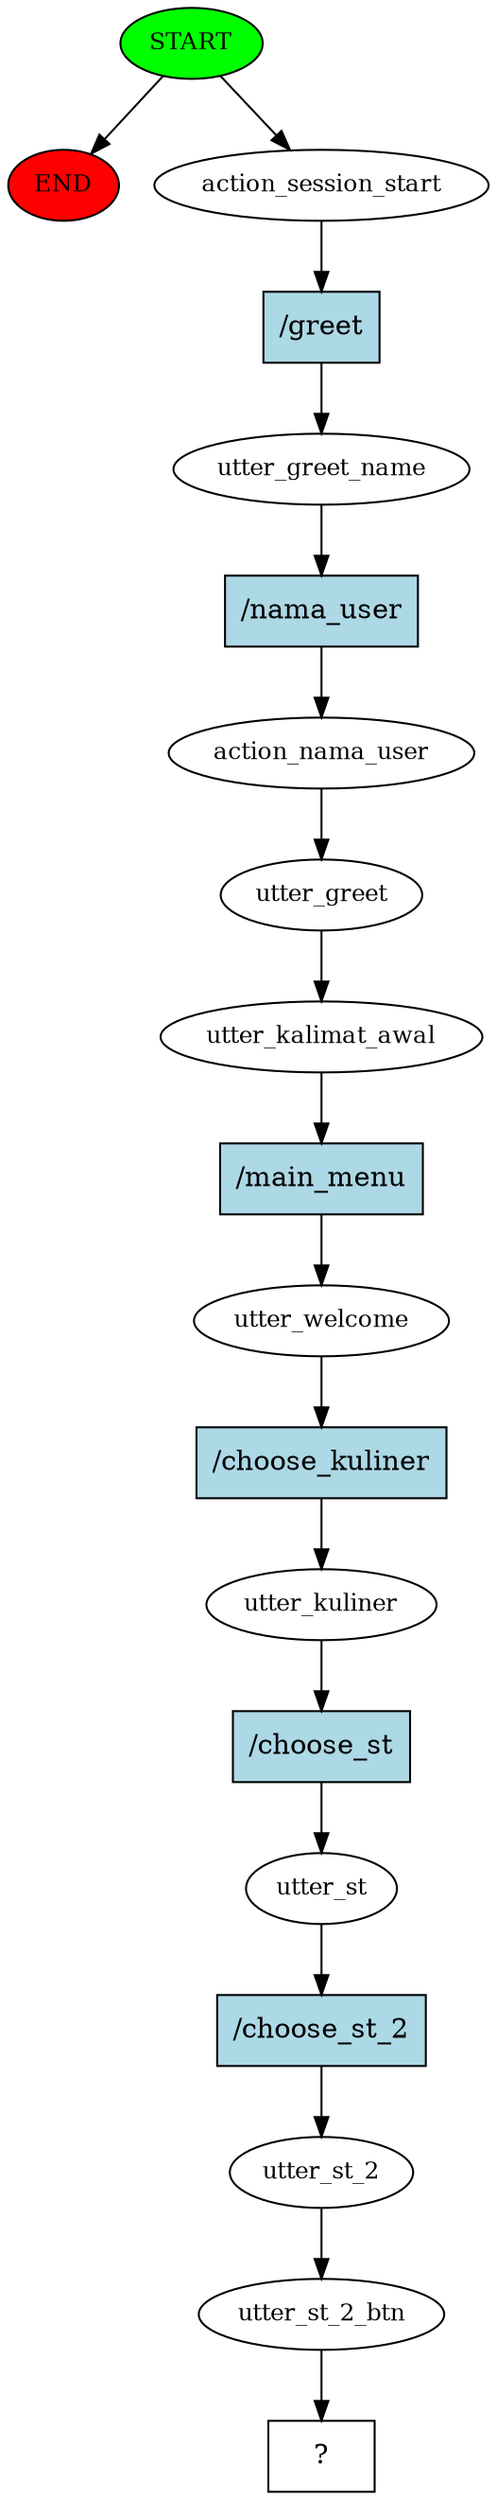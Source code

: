 digraph  {
0 [class="start active", fillcolor=green, fontsize=12, label=START, style=filled];
"-1" [class=end, fillcolor=red, fontsize=12, label=END, style=filled];
1 [class=active, fontsize=12, label=action_session_start];
2 [class=active, fontsize=12, label=utter_greet_name];
3 [class=active, fontsize=12, label=action_nama_user];
4 [class=active, fontsize=12, label=utter_greet];
5 [class=active, fontsize=12, label=utter_kalimat_awal];
6 [class=active, fontsize=12, label=utter_welcome];
7 [class=active, fontsize=12, label=utter_kuliner];
8 [class=active, fontsize=12, label=utter_st];
9 [class=active, fontsize=12, label=utter_st_2];
10 [class=active, fontsize=12, label=utter_st_2_btn];
11 [class="intent dashed active", label="  ?  ", shape=rect];
12 [class="intent active", fillcolor=lightblue, label="/greet", shape=rect, style=filled];
13 [class="intent active", fillcolor=lightblue, label="/nama_user", shape=rect, style=filled];
14 [class="intent active", fillcolor=lightblue, label="/main_menu", shape=rect, style=filled];
15 [class="intent active", fillcolor=lightblue, label="/choose_kuliner", shape=rect, style=filled];
16 [class="intent active", fillcolor=lightblue, label="/choose_st", shape=rect, style=filled];
17 [class="intent active", fillcolor=lightblue, label="/choose_st_2", shape=rect, style=filled];
0 -> "-1"  [class="", key=NONE, label=""];
0 -> 1  [class=active, key=NONE, label=""];
1 -> 12  [class=active, key=0];
2 -> 13  [class=active, key=0];
3 -> 4  [class=active, key=NONE, label=""];
4 -> 5  [class=active, key=NONE, label=""];
5 -> 14  [class=active, key=0];
6 -> 15  [class=active, key=0];
7 -> 16  [class=active, key=0];
8 -> 17  [class=active, key=0];
9 -> 10  [class=active, key=NONE, label=""];
10 -> 11  [class=active, key=NONE, label=""];
12 -> 2  [class=active, key=0];
13 -> 3  [class=active, key=0];
14 -> 6  [class=active, key=0];
15 -> 7  [class=active, key=0];
16 -> 8  [class=active, key=0];
17 -> 9  [class=active, key=0];
}
